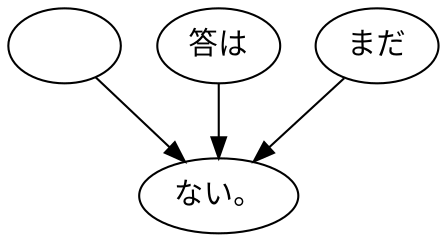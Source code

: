 digraph graph8928 {
	node0 [label="　"];
	node1 [label="答は"];
	node2 [label="まだ"];
	node3 [label="ない。"];
	node0 -> node3;
	node1 -> node3;
	node2 -> node3;
}
